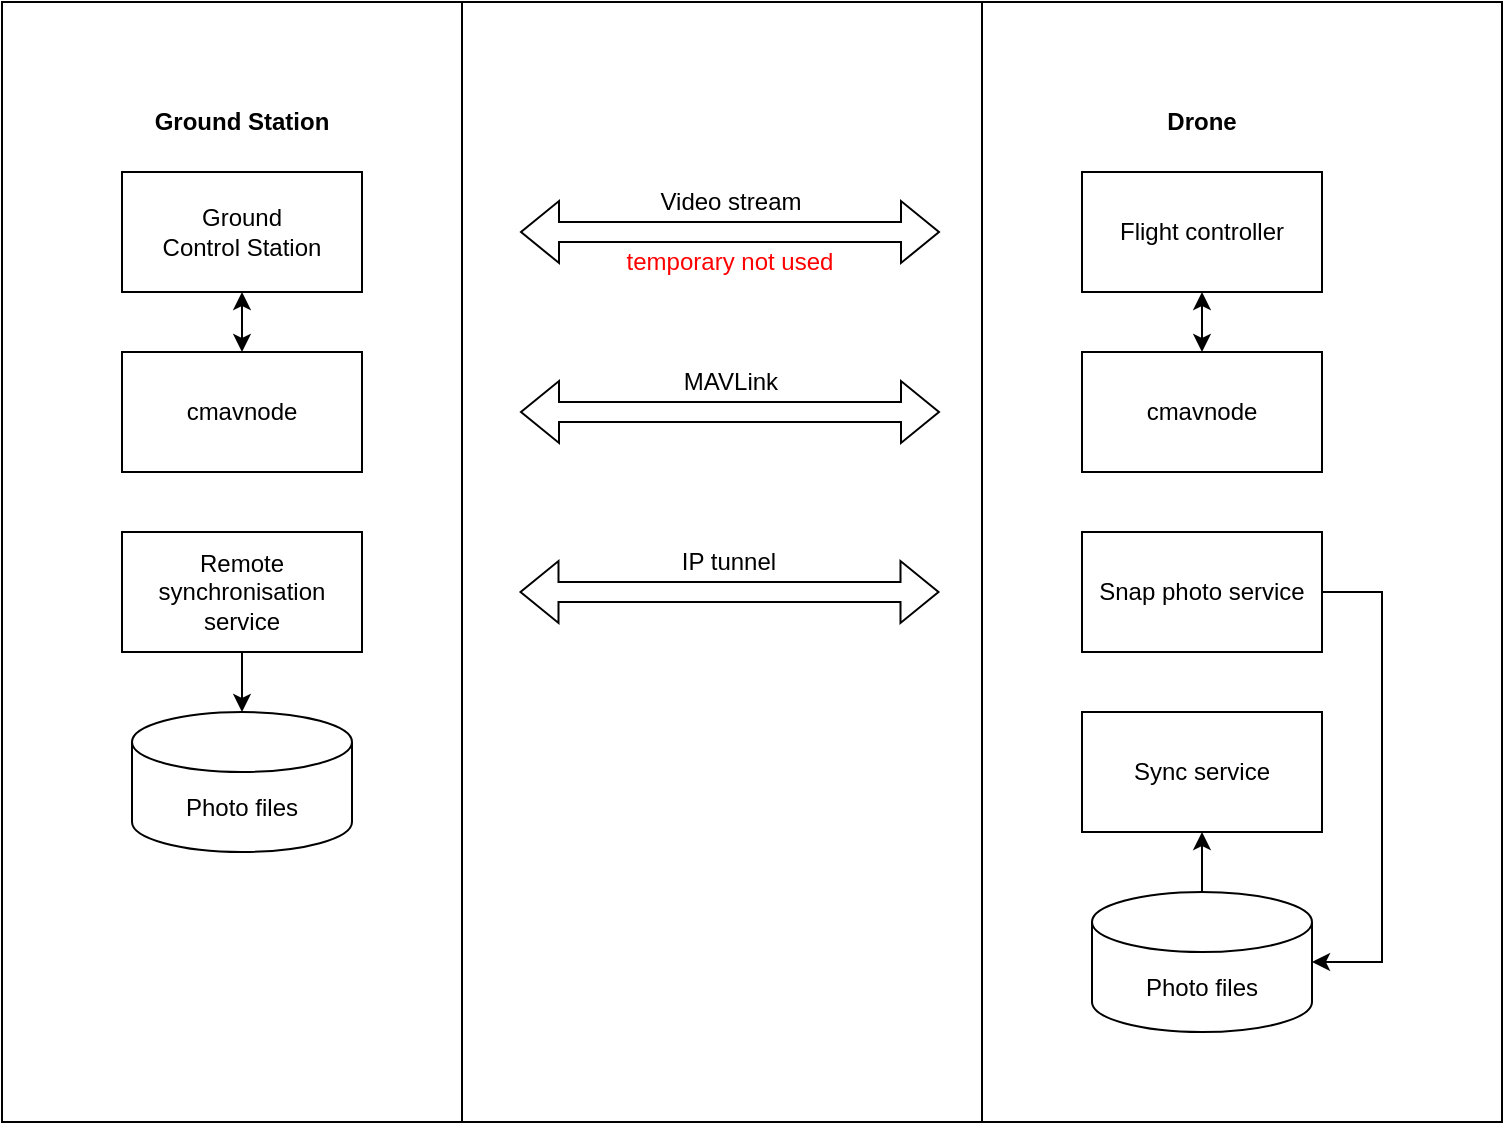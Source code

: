 <mxfile version="15.9.1" type="device"><diagram id="gXWkDH7oytc8lAGf_Ir1" name="Page-1"><mxGraphModel dx="1234" dy="825" grid="1" gridSize="10" guides="1" tooltips="1" connect="1" arrows="1" fold="1" page="1" pageScale="1" pageWidth="827" pageHeight="1169" math="0" shadow="0"><root><mxCell id="0"/><mxCell id="1" parent="0"/><mxCell id="FQym3fMcBe22VraPQif0-34" value="" style="rounded=0;whiteSpace=wrap;html=1;" vertex="1" parent="1"><mxGeometry x="50" y="195" width="750" height="560" as="geometry"/></mxCell><mxCell id="FQym3fMcBe22VraPQif0-1" value="Ground Control&amp;nbsp;Station" style="rounded=0;whiteSpace=wrap;html=1;" vertex="1" parent="1"><mxGeometry x="110" y="280" width="120" height="60" as="geometry"/></mxCell><mxCell id="FQym3fMcBe22VraPQif0-2" value="cmavnode" style="rounded=0;whiteSpace=wrap;html=1;" vertex="1" parent="1"><mxGeometry x="110" y="370" width="120" height="60" as="geometry"/></mxCell><mxCell id="FQym3fMcBe22VraPQif0-3" value="Remote synchronisation service" style="rounded=0;whiteSpace=wrap;html=1;" vertex="1" parent="1"><mxGeometry x="110" y="460" width="120" height="60" as="geometry"/></mxCell><mxCell id="FQym3fMcBe22VraPQif0-4" value="&lt;b&gt;Ground Station&lt;/b&gt;" style="text;html=1;strokeColor=none;fillColor=none;align=center;verticalAlign=middle;whiteSpace=wrap;rounded=0;" vertex="1" parent="1"><mxGeometry x="125" y="240" width="90" height="30" as="geometry"/></mxCell><mxCell id="FQym3fMcBe22VraPQif0-5" value="Photo files" style="shape=cylinder3;whiteSpace=wrap;html=1;boundedLbl=1;backgroundOutline=1;size=15;" vertex="1" parent="1"><mxGeometry x="115" y="550" width="110" height="70" as="geometry"/></mxCell><mxCell id="FQym3fMcBe22VraPQif0-6" value="&lt;b&gt;Drone&lt;/b&gt;" style="text;html=1;strokeColor=none;fillColor=none;align=center;verticalAlign=middle;whiteSpace=wrap;rounded=0;" vertex="1" parent="1"><mxGeometry x="620" y="240" width="60" height="30" as="geometry"/></mxCell><mxCell id="FQym3fMcBe22VraPQif0-7" value="Flight controller" style="rounded=0;whiteSpace=wrap;html=1;" vertex="1" parent="1"><mxGeometry x="590" y="280" width="120" height="60" as="geometry"/></mxCell><mxCell id="FQym3fMcBe22VraPQif0-8" value="cmavnode" style="rounded=0;whiteSpace=wrap;html=1;" vertex="1" parent="1"><mxGeometry x="590" y="370" width="120" height="60" as="geometry"/></mxCell><mxCell id="FQym3fMcBe22VraPQif0-9" value="Snap photo service" style="rounded=0;whiteSpace=wrap;html=1;" vertex="1" parent="1"><mxGeometry x="590" y="460" width="120" height="60" as="geometry"/></mxCell><mxCell id="FQym3fMcBe22VraPQif0-10" value="Sync service" style="rounded=0;whiteSpace=wrap;html=1;" vertex="1" parent="1"><mxGeometry x="590" y="550" width="120" height="60" as="geometry"/></mxCell><mxCell id="FQym3fMcBe22VraPQif0-11" value="Photo files" style="shape=cylinder3;whiteSpace=wrap;html=1;boundedLbl=1;backgroundOutline=1;size=15;" vertex="1" parent="1"><mxGeometry x="595" y="640" width="110" height="70" as="geometry"/></mxCell><mxCell id="FQym3fMcBe22VraPQif0-12" value="" style="endArrow=none;html=1;rounded=0;" edge="1" parent="1"><mxGeometry width="50" height="50" relative="1" as="geometry"><mxPoint x="280" y="755" as="sourcePoint"/><mxPoint x="280" y="195" as="targetPoint"/></mxGeometry></mxCell><mxCell id="FQym3fMcBe22VraPQif0-13" value="" style="endArrow=none;html=1;rounded=0;" edge="1" parent="1"><mxGeometry width="50" height="50" relative="1" as="geometry"><mxPoint x="540" y="755" as="sourcePoint"/><mxPoint x="540" y="195" as="targetPoint"/></mxGeometry></mxCell><mxCell id="FQym3fMcBe22VraPQif0-26" value="" style="group" vertex="1" connectable="0" parent="1"><mxGeometry x="308.75" y="460" width="210" height="30" as="geometry"/></mxCell><mxCell id="FQym3fMcBe22VraPQif0-17" value="" style="shape=flexArrow;endArrow=classic;startArrow=classic;html=1;rounded=0;" edge="1" parent="FQym3fMcBe22VraPQif0-26"><mxGeometry width="100" height="100" relative="1" as="geometry"><mxPoint y="30" as="sourcePoint"/><mxPoint x="210" y="30" as="targetPoint"/></mxGeometry></mxCell><mxCell id="FQym3fMcBe22VraPQif0-18" value="IP tunnel" style="text;html=1;strokeColor=none;fillColor=none;align=center;verticalAlign=middle;whiteSpace=wrap;rounded=0;" vertex="1" parent="FQym3fMcBe22VraPQif0-26"><mxGeometry x="66.5" width="76.5" height="30" as="geometry"/></mxCell><mxCell id="FQym3fMcBe22VraPQif0-27" value="" style="group" vertex="1" connectable="0" parent="1"><mxGeometry x="309" y="370" width="210" height="30" as="geometry"/></mxCell><mxCell id="FQym3fMcBe22VraPQif0-14" value="" style="shape=flexArrow;endArrow=classic;startArrow=classic;html=1;rounded=0;" edge="1" parent="FQym3fMcBe22VraPQif0-27"><mxGeometry width="100" height="100" relative="1" as="geometry"><mxPoint y="30" as="sourcePoint"/><mxPoint x="210" y="30" as="targetPoint"/></mxGeometry></mxCell><mxCell id="FQym3fMcBe22VraPQif0-16" value="MAVLink" style="text;html=1;strokeColor=none;fillColor=none;align=center;verticalAlign=middle;whiteSpace=wrap;rounded=0;" vertex="1" parent="FQym3fMcBe22VraPQif0-27"><mxGeometry x="66.5" width="76.5" height="30" as="geometry"/></mxCell><mxCell id="FQym3fMcBe22VraPQif0-28" value="" style="group" vertex="1" connectable="0" parent="1"><mxGeometry x="309" y="280" width="210" height="30" as="geometry"/></mxCell><mxCell id="FQym3fMcBe22VraPQif0-19" value="" style="shape=flexArrow;endArrow=classic;startArrow=classic;html=1;rounded=0;" edge="1" parent="FQym3fMcBe22VraPQif0-28"><mxGeometry width="100" height="100" relative="1" as="geometry"><mxPoint y="30" as="sourcePoint"/><mxPoint x="210" y="30" as="targetPoint"/></mxGeometry></mxCell><mxCell id="FQym3fMcBe22VraPQif0-20" value="Video stream" style="text;html=1;strokeColor=none;fillColor=none;align=center;verticalAlign=middle;whiteSpace=wrap;rounded=0;" vertex="1" parent="FQym3fMcBe22VraPQif0-28"><mxGeometry x="66.5" width="76.5" height="30" as="geometry"/></mxCell><mxCell id="FQym3fMcBe22VraPQif0-29" value="" style="endArrow=classic;startArrow=classic;html=1;rounded=0;entryX=0.5;entryY=1;entryDx=0;entryDy=0;" edge="1" parent="1" source="FQym3fMcBe22VraPQif0-2" target="FQym3fMcBe22VraPQif0-1"><mxGeometry width="50" height="50" relative="1" as="geometry"><mxPoint x="370" y="450" as="sourcePoint"/><mxPoint x="420" y="400" as="targetPoint"/></mxGeometry></mxCell><mxCell id="FQym3fMcBe22VraPQif0-30" value="" style="endArrow=classic;html=1;rounded=0;exitX=0.5;exitY=1;exitDx=0;exitDy=0;entryX=0.5;entryY=0;entryDx=0;entryDy=0;entryPerimeter=0;" edge="1" parent="1" source="FQym3fMcBe22VraPQif0-3" target="FQym3fMcBe22VraPQif0-5"><mxGeometry width="50" height="50" relative="1" as="geometry"><mxPoint x="370" y="450" as="sourcePoint"/><mxPoint x="420" y="400" as="targetPoint"/></mxGeometry></mxCell><mxCell id="FQym3fMcBe22VraPQif0-31" value="" style="endArrow=classic;html=1;rounded=0;exitX=1;exitY=0.5;exitDx=0;exitDy=0;entryX=1;entryY=0.5;entryDx=0;entryDy=0;entryPerimeter=0;" edge="1" parent="1" source="FQym3fMcBe22VraPQif0-9" target="FQym3fMcBe22VraPQif0-11"><mxGeometry width="50" height="50" relative="1" as="geometry"><mxPoint x="410" y="450" as="sourcePoint"/><mxPoint x="460" y="400" as="targetPoint"/><Array as="points"><mxPoint x="740" y="490"/><mxPoint x="740" y="675"/></Array></mxGeometry></mxCell><mxCell id="FQym3fMcBe22VraPQif0-32" value="" style="endArrow=classic;html=1;rounded=0;exitX=0.5;exitY=0;exitDx=0;exitDy=0;exitPerimeter=0;" edge="1" parent="1" source="FQym3fMcBe22VraPQif0-11" target="FQym3fMcBe22VraPQif0-10"><mxGeometry width="50" height="50" relative="1" as="geometry"><mxPoint x="410" y="450" as="sourcePoint"/><mxPoint x="460" y="400" as="targetPoint"/></mxGeometry></mxCell><mxCell id="FQym3fMcBe22VraPQif0-33" value="" style="endArrow=classic;startArrow=classic;html=1;rounded=0;entryX=0.5;entryY=1;entryDx=0;entryDy=0;" edge="1" parent="1" source="FQym3fMcBe22VraPQif0-8" target="FQym3fMcBe22VraPQif0-7"><mxGeometry width="50" height="50" relative="1" as="geometry"><mxPoint x="410" y="450" as="sourcePoint"/><mxPoint x="460" y="400" as="targetPoint"/></mxGeometry></mxCell><mxCell id="FQym3fMcBe22VraPQif0-36" value="&lt;font color=&quot;#ff0000&quot;&gt;temporary not used&lt;/font&gt;" style="text;html=1;strokeColor=none;fillColor=none;align=center;verticalAlign=middle;whiteSpace=wrap;rounded=0;" vertex="1" parent="1"><mxGeometry x="359" y="310" width="110" height="30" as="geometry"/></mxCell></root></mxGraphModel></diagram></mxfile>